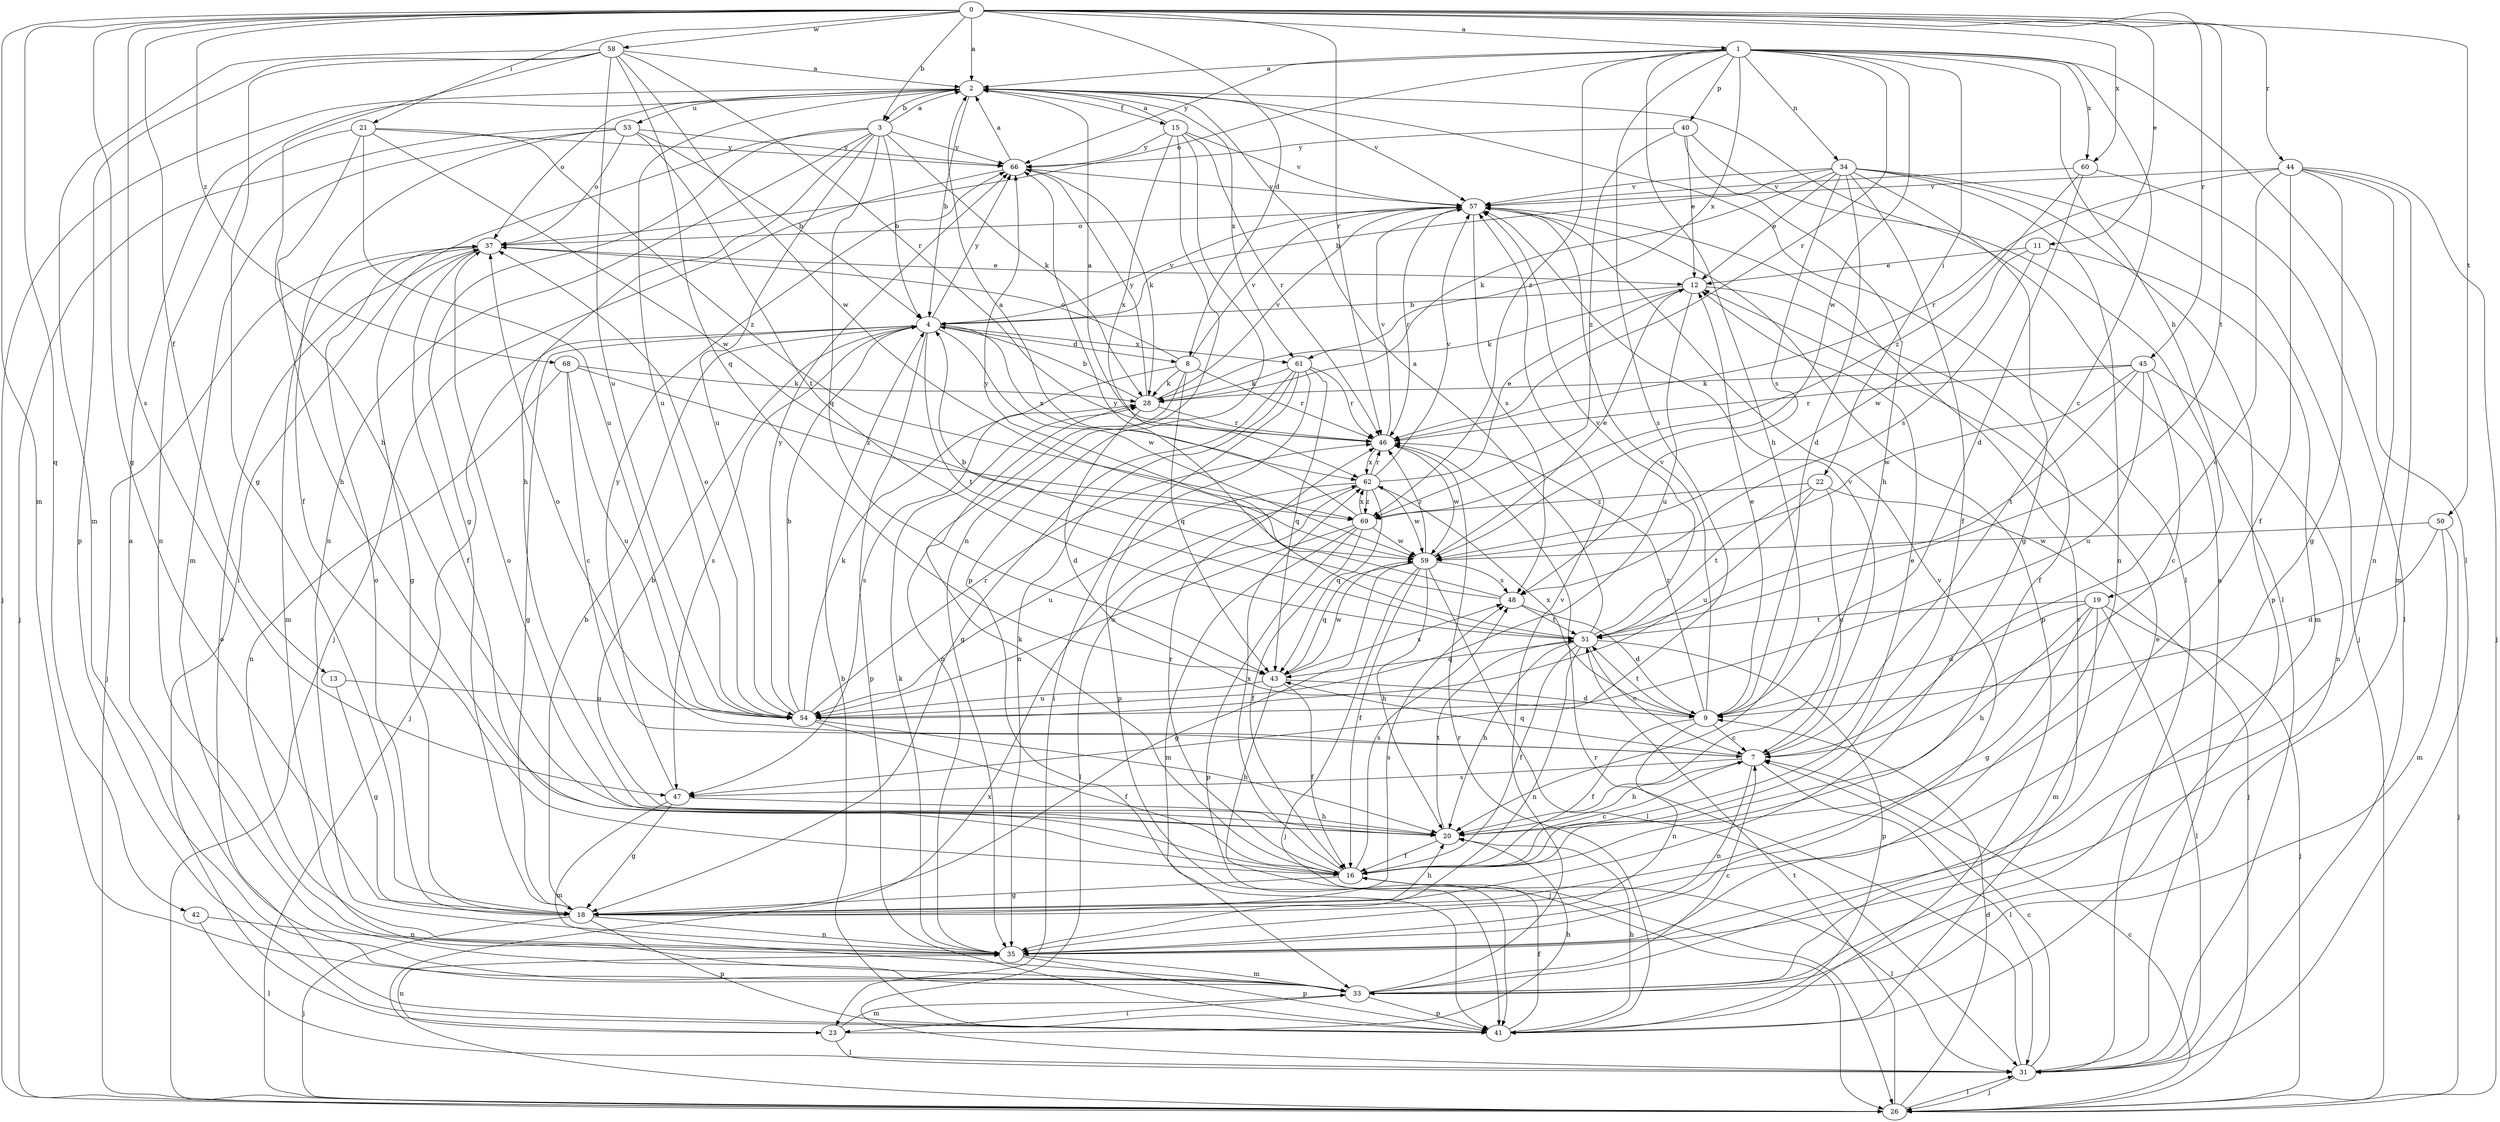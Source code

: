 strict digraph  {
0;
1;
2;
3;
4;
7;
8;
9;
11;
12;
13;
15;
16;
18;
19;
20;
21;
22;
23;
26;
28;
31;
33;
34;
35;
37;
40;
41;
42;
43;
44;
45;
46;
47;
48;
50;
51;
53;
54;
57;
58;
59;
60;
61;
62;
66;
68;
69;
0 -> 1  [label=a];
0 -> 2  [label=a];
0 -> 3  [label=b];
0 -> 8  [label=d];
0 -> 11  [label=e];
0 -> 13  [label=f];
0 -> 18  [label=g];
0 -> 21  [label=i];
0 -> 33  [label=m];
0 -> 42  [label=q];
0 -> 44  [label=r];
0 -> 45  [label=r];
0 -> 46  [label=r];
0 -> 47  [label=s];
0 -> 50  [label=t];
0 -> 51  [label=t];
0 -> 58  [label=w];
0 -> 60  [label=x];
0 -> 68  [label=z];
1 -> 2  [label=a];
1 -> 7  [label=c];
1 -> 19  [label=h];
1 -> 20  [label=h];
1 -> 22  [label=i];
1 -> 31  [label=l];
1 -> 34  [label=n];
1 -> 37  [label=o];
1 -> 40  [label=p];
1 -> 46  [label=r];
1 -> 47  [label=s];
1 -> 59  [label=w];
1 -> 60  [label=x];
1 -> 61  [label=x];
1 -> 66  [label=y];
1 -> 69  [label=z];
2 -> 3  [label=b];
2 -> 4  [label=b];
2 -> 15  [label=f];
2 -> 26  [label=j];
2 -> 31  [label=l];
2 -> 37  [label=o];
2 -> 53  [label=u];
2 -> 54  [label=u];
2 -> 57  [label=v];
2 -> 61  [label=x];
3 -> 2  [label=a];
3 -> 4  [label=b];
3 -> 18  [label=g];
3 -> 20  [label=h];
3 -> 23  [label=i];
3 -> 28  [label=k];
3 -> 35  [label=n];
3 -> 43  [label=q];
3 -> 54  [label=u];
3 -> 66  [label=y];
4 -> 8  [label=d];
4 -> 18  [label=g];
4 -> 26  [label=j];
4 -> 41  [label=p];
4 -> 47  [label=s];
4 -> 51  [label=t];
4 -> 57  [label=v];
4 -> 59  [label=w];
4 -> 61  [label=x];
4 -> 62  [label=x];
4 -> 66  [label=y];
7 -> 20  [label=h];
7 -> 31  [label=l];
7 -> 35  [label=n];
7 -> 37  [label=o];
7 -> 43  [label=q];
7 -> 47  [label=s];
7 -> 57  [label=v];
8 -> 28  [label=k];
8 -> 35  [label=n];
8 -> 37  [label=o];
8 -> 43  [label=q];
8 -> 46  [label=r];
8 -> 47  [label=s];
8 -> 57  [label=v];
9 -> 7  [label=c];
9 -> 12  [label=e];
9 -> 16  [label=f];
9 -> 35  [label=n];
9 -> 46  [label=r];
9 -> 51  [label=t];
9 -> 57  [label=v];
9 -> 62  [label=x];
11 -> 12  [label=e];
11 -> 33  [label=m];
11 -> 48  [label=s];
11 -> 59  [label=w];
12 -> 4  [label=b];
12 -> 16  [label=f];
12 -> 28  [label=k];
12 -> 54  [label=u];
13 -> 18  [label=g];
13 -> 54  [label=u];
15 -> 2  [label=a];
15 -> 35  [label=n];
15 -> 41  [label=p];
15 -> 46  [label=r];
15 -> 57  [label=v];
15 -> 62  [label=x];
15 -> 66  [label=y];
16 -> 7  [label=c];
16 -> 18  [label=g];
16 -> 28  [label=k];
16 -> 31  [label=l];
16 -> 37  [label=o];
16 -> 46  [label=r];
16 -> 48  [label=s];
16 -> 62  [label=x];
18 -> 4  [label=b];
18 -> 20  [label=h];
18 -> 26  [label=j];
18 -> 35  [label=n];
18 -> 37  [label=o];
18 -> 41  [label=p];
18 -> 48  [label=s];
19 -> 9  [label=d];
19 -> 18  [label=g];
19 -> 20  [label=h];
19 -> 26  [label=j];
19 -> 31  [label=l];
19 -> 33  [label=m];
19 -> 51  [label=t];
20 -> 4  [label=b];
20 -> 12  [label=e];
20 -> 16  [label=f];
20 -> 51  [label=t];
21 -> 20  [label=h];
21 -> 35  [label=n];
21 -> 54  [label=u];
21 -> 59  [label=w];
21 -> 66  [label=y];
21 -> 69  [label=z];
22 -> 7  [label=c];
22 -> 26  [label=j];
22 -> 51  [label=t];
22 -> 54  [label=u];
22 -> 69  [label=z];
23 -> 20  [label=h];
23 -> 31  [label=l];
23 -> 33  [label=m];
23 -> 35  [label=n];
26 -> 7  [label=c];
26 -> 9  [label=d];
26 -> 31  [label=l];
26 -> 51  [label=t];
26 -> 62  [label=x];
28 -> 4  [label=b];
28 -> 9  [label=d];
28 -> 46  [label=r];
28 -> 57  [label=v];
28 -> 66  [label=y];
31 -> 2  [label=a];
31 -> 7  [label=c];
31 -> 26  [label=j];
31 -> 46  [label=r];
33 -> 2  [label=a];
33 -> 7  [label=c];
33 -> 12  [label=e];
33 -> 23  [label=i];
33 -> 41  [label=p];
33 -> 57  [label=v];
34 -> 4  [label=b];
34 -> 9  [label=d];
34 -> 12  [label=e];
34 -> 16  [label=f];
34 -> 18  [label=g];
34 -> 26  [label=j];
34 -> 28  [label=k];
34 -> 35  [label=n];
34 -> 41  [label=p];
34 -> 48  [label=s];
34 -> 57  [label=v];
35 -> 28  [label=k];
35 -> 33  [label=m];
35 -> 41  [label=p];
35 -> 57  [label=v];
37 -> 12  [label=e];
37 -> 16  [label=f];
37 -> 18  [label=g];
37 -> 26  [label=j];
37 -> 33  [label=m];
40 -> 12  [label=e];
40 -> 20  [label=h];
40 -> 31  [label=l];
40 -> 66  [label=y];
40 -> 69  [label=z];
41 -> 4  [label=b];
41 -> 16  [label=f];
41 -> 20  [label=h];
41 -> 37  [label=o];
41 -> 46  [label=r];
41 -> 57  [label=v];
42 -> 31  [label=l];
42 -> 35  [label=n];
43 -> 9  [label=d];
43 -> 16  [label=f];
43 -> 26  [label=j];
43 -> 48  [label=s];
43 -> 54  [label=u];
43 -> 59  [label=w];
44 -> 7  [label=c];
44 -> 16  [label=f];
44 -> 18  [label=g];
44 -> 26  [label=j];
44 -> 33  [label=m];
44 -> 35  [label=n];
44 -> 46  [label=r];
44 -> 57  [label=v];
45 -> 7  [label=c];
45 -> 28  [label=k];
45 -> 35  [label=n];
45 -> 46  [label=r];
45 -> 51  [label=t];
45 -> 54  [label=u];
45 -> 59  [label=w];
46 -> 2  [label=a];
46 -> 57  [label=v];
46 -> 59  [label=w];
46 -> 62  [label=x];
47 -> 18  [label=g];
47 -> 20  [label=h];
47 -> 33  [label=m];
47 -> 66  [label=y];
48 -> 4  [label=b];
48 -> 9  [label=d];
48 -> 51  [label=t];
48 -> 66  [label=y];
50 -> 9  [label=d];
50 -> 26  [label=j];
50 -> 33  [label=m];
50 -> 59  [label=w];
51 -> 2  [label=a];
51 -> 7  [label=c];
51 -> 16  [label=f];
51 -> 20  [label=h];
51 -> 35  [label=n];
51 -> 41  [label=p];
51 -> 43  [label=q];
51 -> 57  [label=v];
51 -> 66  [label=y];
53 -> 4  [label=b];
53 -> 16  [label=f];
53 -> 26  [label=j];
53 -> 33  [label=m];
53 -> 37  [label=o];
53 -> 51  [label=t];
53 -> 66  [label=y];
54 -> 4  [label=b];
54 -> 16  [label=f];
54 -> 20  [label=h];
54 -> 28  [label=k];
54 -> 37  [label=o];
54 -> 46  [label=r];
54 -> 66  [label=y];
57 -> 37  [label=o];
57 -> 41  [label=p];
57 -> 46  [label=r];
57 -> 48  [label=s];
58 -> 2  [label=a];
58 -> 18  [label=g];
58 -> 20  [label=h];
58 -> 33  [label=m];
58 -> 41  [label=p];
58 -> 43  [label=q];
58 -> 46  [label=r];
58 -> 54  [label=u];
58 -> 59  [label=w];
59 -> 12  [label=e];
59 -> 16  [label=f];
59 -> 18  [label=g];
59 -> 20  [label=h];
59 -> 26  [label=j];
59 -> 31  [label=l];
59 -> 43  [label=q];
59 -> 46  [label=r];
59 -> 48  [label=s];
60 -> 9  [label=d];
60 -> 31  [label=l];
60 -> 57  [label=v];
60 -> 69  [label=z];
61 -> 18  [label=g];
61 -> 23  [label=i];
61 -> 28  [label=k];
61 -> 35  [label=n];
61 -> 41  [label=p];
61 -> 43  [label=q];
61 -> 46  [label=r];
62 -> 12  [label=e];
62 -> 31  [label=l];
62 -> 43  [label=q];
62 -> 46  [label=r];
62 -> 54  [label=u];
62 -> 57  [label=v];
62 -> 59  [label=w];
62 -> 69  [label=z];
66 -> 2  [label=a];
66 -> 26  [label=j];
66 -> 28  [label=k];
66 -> 57  [label=v];
68 -> 7  [label=c];
68 -> 28  [label=k];
68 -> 35  [label=n];
68 -> 54  [label=u];
68 -> 69  [label=z];
69 -> 2  [label=a];
69 -> 16  [label=f];
69 -> 33  [label=m];
69 -> 41  [label=p];
69 -> 54  [label=u];
69 -> 59  [label=w];
69 -> 62  [label=x];
}
